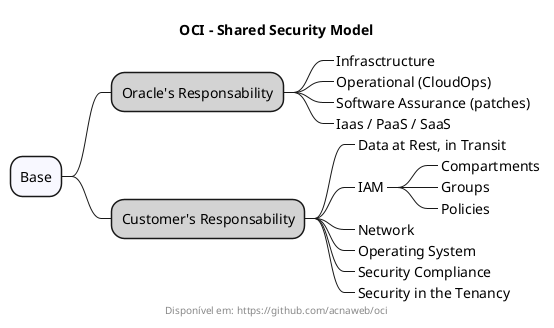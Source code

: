 @startmindmap

title "OCI - Shared Security Model"
footer Disponível em: https://github.com/acnaweb/oci

*[#F8F8FF] Base

**[#LightGray] Oracle's Responsability
***_ Infrasctructure
***_ Operational (CloudOps)
***_ Software Assurance (patches)
***_ Iaas / PaaS / SaaS

**[#LightGray] Customer's Responsability
***_ Data at Rest, in Transit
***_ IAM 
****_ Compartments 
****_ Groups
****_ Policies
***_ Network
***_ Operating System 
***_ Security Compliance
***_ Security in the Tenancy

@endmindmap
